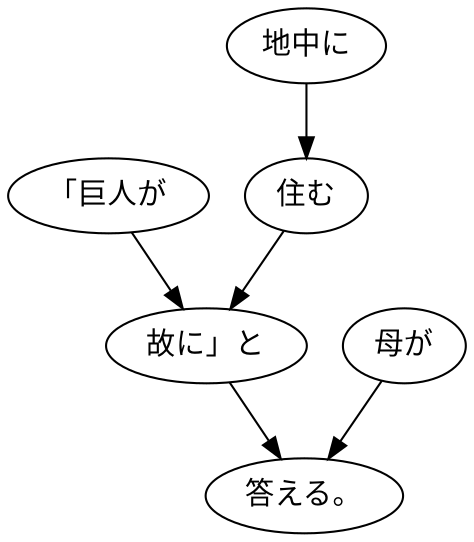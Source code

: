 digraph graph982 {
	node0 [label="「巨人が"];
	node1 [label="地中に"];
	node2 [label="住む"];
	node3 [label="故に」と"];
	node4 [label="母が"];
	node5 [label="答える。"];
	node0 -> node3;
	node1 -> node2;
	node2 -> node3;
	node3 -> node5;
	node4 -> node5;
}

